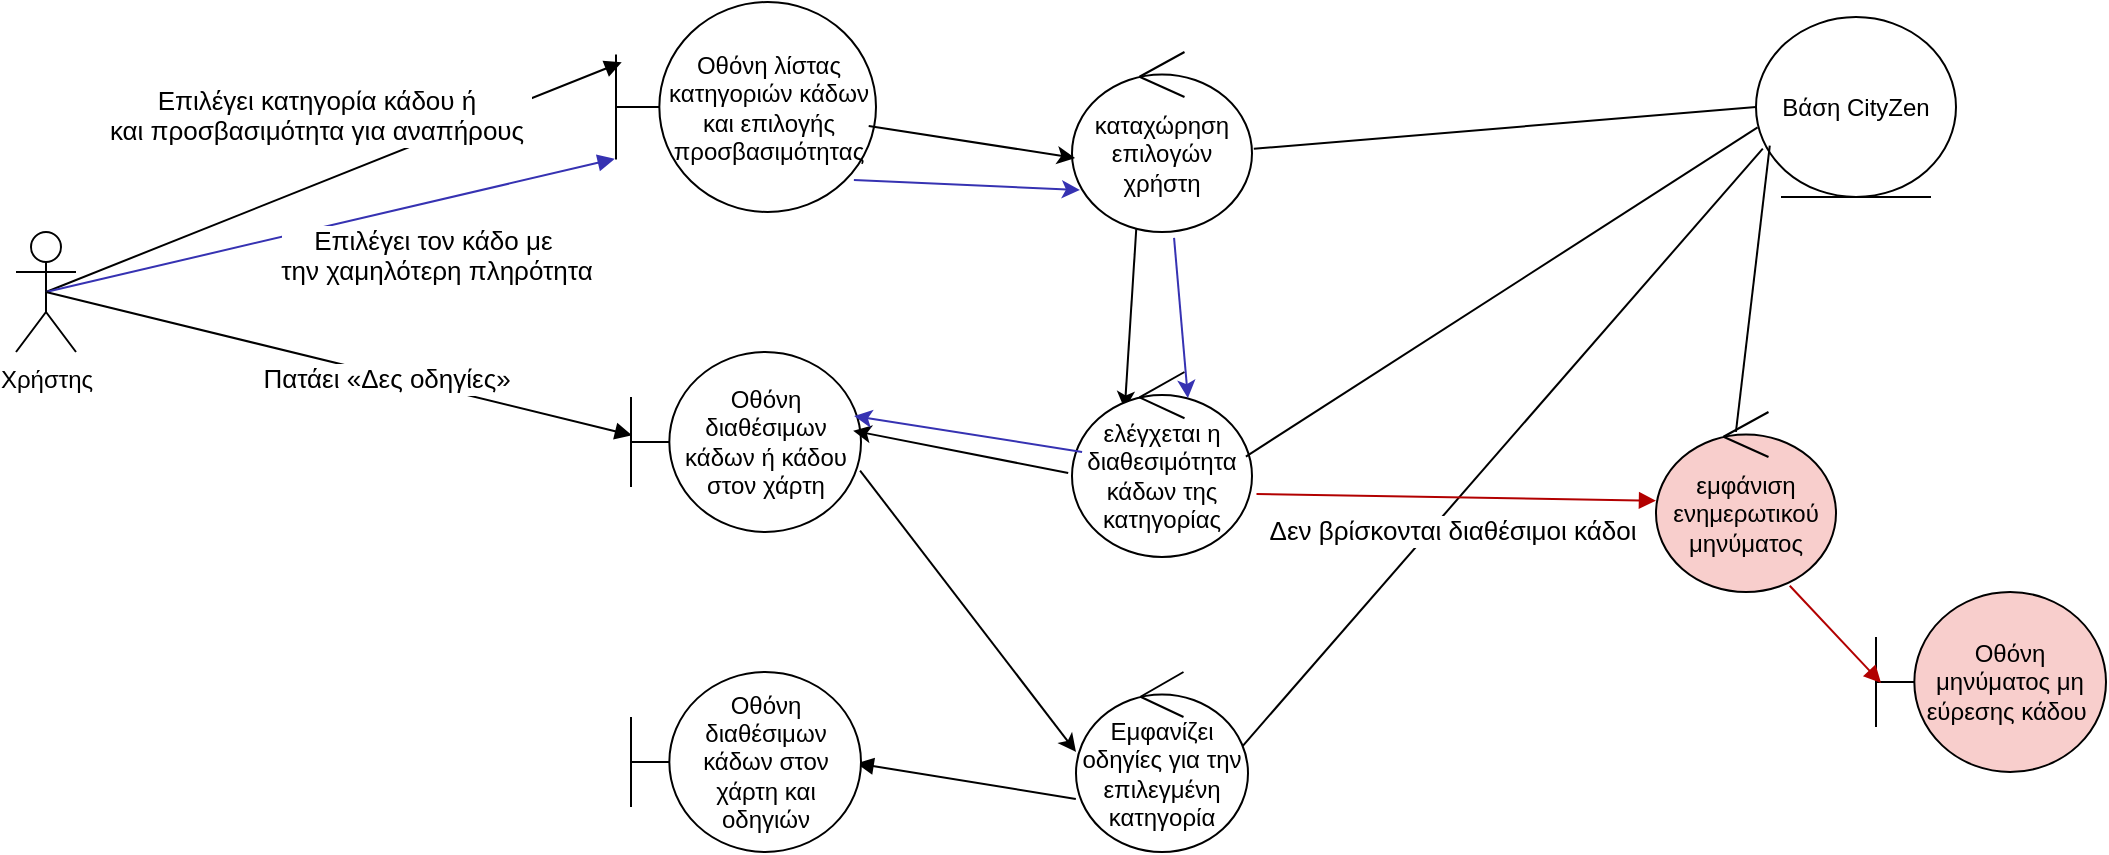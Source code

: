 <mxfile version="26.2.14">
  <diagram name="Page-1" id="x6-CYrECyi5-pf-__gki">
    <mxGraphModel dx="1246" dy="676" grid="1" gridSize="10" guides="1" tooltips="1" connect="1" arrows="1" fold="1" page="1" pageScale="1" pageWidth="850" pageHeight="1100" math="0" shadow="0">
      <root>
        <mxCell id="0" />
        <mxCell id="1" parent="0" />
        <mxCell id="gjuqq1LmkSKDXxjJxMWr-1" value="Χρήστης&lt;div&gt;&lt;br&gt;&lt;/div&gt;" style="shape=umlActor;verticalLabelPosition=bottom;verticalAlign=top;html=1;outlineConnect=0;" vertex="1" parent="1">
          <mxGeometry x="90" y="210" width="30" height="60" as="geometry" />
        </mxCell>
        <mxCell id="gjuqq1LmkSKDXxjJxMWr-2" value="Οθόνη λίστας κατηγοριών κάδων και επιλογής προσβασιμότητας" style="shape=umlBoundary;whiteSpace=wrap;html=1;" vertex="1" parent="1">
          <mxGeometry x="390" y="95" width="130" height="105" as="geometry" />
        </mxCell>
        <mxCell id="gjuqq1LmkSKDXxjJxMWr-5" value="Οθόνη διαθέσιμων κάδων ή κάδου στον χάρτη" style="shape=umlBoundary;whiteSpace=wrap;html=1;" vertex="1" parent="1">
          <mxGeometry x="397.5" y="270" width="115" height="90" as="geometry" />
        </mxCell>
        <mxCell id="gjuqq1LmkSKDXxjJxMWr-7" value="Εμφανίζει οδηγίες για την επιλεγμένη κατηγορία" style="ellipse;shape=umlControl;whiteSpace=wrap;html=1;" vertex="1" parent="1">
          <mxGeometry x="620" y="430" width="86" height="90" as="geometry" />
        </mxCell>
        <mxCell id="gjuqq1LmkSKDXxjJxMWr-8" value="" style="html=1;verticalAlign=bottom;endArrow=block;curved=0;rounded=0;exitX=-0.001;exitY=0.705;exitDx=0;exitDy=0;exitPerimeter=0;entryX=0.981;entryY=0.508;entryDx=0;entryDy=0;entryPerimeter=0;" edge="1" parent="1" source="gjuqq1LmkSKDXxjJxMWr-7" target="gjuqq1LmkSKDXxjJxMWr-9">
          <mxGeometry width="80" relative="1" as="geometry">
            <mxPoint x="155" y="150" as="sourcePoint" />
            <mxPoint x="510" y="400" as="targetPoint" />
          </mxGeometry>
        </mxCell>
        <mxCell id="gjuqq1LmkSKDXxjJxMWr-9" value="Οθόνη διαθέσιμων κάδων στον χάρτη και οδηγιών" style="shape=umlBoundary;whiteSpace=wrap;html=1;" vertex="1" parent="1">
          <mxGeometry x="397.5" y="430" width="115" height="90" as="geometry" />
        </mxCell>
        <mxCell id="gjuqq1LmkSKDXxjJxMWr-10" value="καταχώρηση επιλογών χρήστη" style="ellipse;shape=umlControl;whiteSpace=wrap;html=1;" vertex="1" parent="1">
          <mxGeometry x="618" y="120" width="90" height="90" as="geometry" />
        </mxCell>
        <mxCell id="gjuqq1LmkSKDXxjJxMWr-13" value="Βάση CityZen" style="ellipse;shape=umlEntity;whiteSpace=wrap;html=1;" vertex="1" parent="1">
          <mxGeometry x="960" y="102.5" width="100" height="90" as="geometry" />
        </mxCell>
        <mxCell id="gjuqq1LmkSKDXxjJxMWr-14" value="" style="endArrow=none;html=1;rounded=0;entryX=0;entryY=0.5;entryDx=0;entryDy=0;exitX=1.01;exitY=0.538;exitDx=0;exitDy=0;exitPerimeter=0;" edge="1" parent="1" source="gjuqq1LmkSKDXxjJxMWr-10" target="gjuqq1LmkSKDXxjJxMWr-13">
          <mxGeometry width="50" height="50" relative="1" as="geometry">
            <mxPoint x="697" y="151" as="sourcePoint" />
            <mxPoint x="974" y="53" as="targetPoint" />
          </mxGeometry>
        </mxCell>
        <mxCell id="gjuqq1LmkSKDXxjJxMWr-15" value="" style="endArrow=none;html=1;rounded=0;entryX=0.034;entryY=0.731;entryDx=0;entryDy=0;exitX=0.97;exitY=0.41;exitDx=0;exitDy=0;exitPerimeter=0;entryPerimeter=0;" edge="1" parent="1" source="gjuqq1LmkSKDXxjJxMWr-7" target="gjuqq1LmkSKDXxjJxMWr-13">
          <mxGeometry width="50" height="50" relative="1" as="geometry">
            <mxPoint x="757" y="161" as="sourcePoint" />
            <mxPoint x="910" y="105" as="targetPoint" />
          </mxGeometry>
        </mxCell>
        <mxCell id="gjuqq1LmkSKDXxjJxMWr-16" value="" style="endArrow=classic;html=1;rounded=0;exitX=0.972;exitY=0.59;exitDx=0;exitDy=0;exitPerimeter=0;entryX=0.017;entryY=0.589;entryDx=0;entryDy=0;entryPerimeter=0;" edge="1" parent="1" source="gjuqq1LmkSKDXxjJxMWr-2" target="gjuqq1LmkSKDXxjJxMWr-10">
          <mxGeometry width="50" height="50" relative="1" as="geometry">
            <mxPoint x="640" y="360" as="sourcePoint" />
            <mxPoint x="690" y="310" as="targetPoint" />
          </mxGeometry>
        </mxCell>
        <mxCell id="gjuqq1LmkSKDXxjJxMWr-17" value="" style="endArrow=classic;html=1;rounded=0;exitX=0.357;exitY=0.984;exitDx=0;exitDy=0;exitPerimeter=0;entryX=0.293;entryY=0.202;entryDx=0;entryDy=0;entryPerimeter=0;" edge="1" parent="1" source="gjuqq1LmkSKDXxjJxMWr-10" target="gjuqq1LmkSKDXxjJxMWr-19">
          <mxGeometry width="50" height="50" relative="1" as="geometry">
            <mxPoint x="526" y="167" as="sourcePoint" />
            <mxPoint x="600" y="240" as="targetPoint" />
          </mxGeometry>
        </mxCell>
        <mxCell id="gjuqq1LmkSKDXxjJxMWr-19" value="ελέγχεται η διαθεσιμότητα κάδων της κατηγορίας" style="ellipse;shape=umlControl;whiteSpace=wrap;html=1;" vertex="1" parent="1">
          <mxGeometry x="618" y="280" width="90" height="92.5" as="geometry" />
        </mxCell>
        <mxCell id="gjuqq1LmkSKDXxjJxMWr-20" value="" style="endArrow=classic;html=1;rounded=0;exitX=-0.021;exitY=0.546;exitDx=0;exitDy=0;exitPerimeter=0;entryX=0.966;entryY=0.437;entryDx=0;entryDy=0;entryPerimeter=0;" edge="1" parent="1" source="gjuqq1LmkSKDXxjJxMWr-19" target="gjuqq1LmkSKDXxjJxMWr-5">
          <mxGeometry width="50" height="50" relative="1" as="geometry">
            <mxPoint x="515" y="295" as="sourcePoint" />
            <mxPoint x="686" y="406" as="targetPoint" />
          </mxGeometry>
        </mxCell>
        <mxCell id="gjuqq1LmkSKDXxjJxMWr-22" value="&lt;font style=&quot;font-size: 13px;&quot;&gt;Δεν βρίσκονται διαθέσιμοι κάδοι&lt;/font&gt;" style="html=1;verticalAlign=bottom;endArrow=block;curved=0;rounded=0;fillColor=#e51400;strokeColor=#B20000;exitX=1.025;exitY=0.66;exitDx=0;exitDy=0;exitPerimeter=0;" edge="1" parent="1" source="gjuqq1LmkSKDXxjJxMWr-19" target="gjuqq1LmkSKDXxjJxMWr-42">
          <mxGeometry x="-0.019" y="-28" width="80" relative="1" as="geometry">
            <mxPoint x="756" y="602" as="sourcePoint" />
            <mxPoint x="920" y="360" as="targetPoint" />
            <mxPoint y="-1" as="offset" />
          </mxGeometry>
        </mxCell>
        <mxCell id="gjuqq1LmkSKDXxjJxMWr-23" value="Οθόνη μηνύματος μη εύρεσης κάδου&amp;nbsp;" style="shape=umlBoundary;whiteSpace=wrap;html=1;fillColor=#F8CECC;" vertex="1" parent="1">
          <mxGeometry x="1020" y="390" width="115" height="90" as="geometry" />
        </mxCell>
        <mxCell id="gjuqq1LmkSKDXxjJxMWr-24" value="" style="endArrow=none;html=1;rounded=0;exitX=0.966;exitY=0.457;exitDx=0;exitDy=0;exitPerimeter=0;entryX=0.008;entryY=0.613;entryDx=0;entryDy=0;entryPerimeter=0;" edge="1" parent="1" source="gjuqq1LmkSKDXxjJxMWr-19" target="gjuqq1LmkSKDXxjJxMWr-13">
          <mxGeometry width="50" height="50" relative="1" as="geometry">
            <mxPoint x="721" y="170" as="sourcePoint" />
            <mxPoint x="950" y="120" as="targetPoint" />
          </mxGeometry>
        </mxCell>
        <mxCell id="gjuqq1LmkSKDXxjJxMWr-25" value="&lt;font style=&quot;font-size: 13px;&quot;&gt;Επιλέγει κατηγορία κάδου ή&lt;/font&gt;&lt;div&gt;&lt;font style=&quot;font-size: 13px;&quot;&gt;&amp;nbsp;και προσβασιμότητα για αναπήρους&amp;nbsp;&lt;/font&gt;&lt;/div&gt;" style="html=1;verticalAlign=bottom;endArrow=block;curved=0;rounded=0;exitX=0.5;exitY=0.5;exitDx=0;exitDy=0;exitPerimeter=0;entryX=0.022;entryY=0.287;entryDx=0;entryDy=0;entryPerimeter=0;" edge="1" parent="1" source="gjuqq1LmkSKDXxjJxMWr-1" target="gjuqq1LmkSKDXxjJxMWr-2">
          <mxGeometry x="-0.024" y="15" width="80" relative="1" as="geometry">
            <mxPoint x="110" y="210" as="sourcePoint" />
            <mxPoint x="390" y="129" as="targetPoint" />
            <mxPoint as="offset" />
          </mxGeometry>
        </mxCell>
        <mxCell id="gjuqq1LmkSKDXxjJxMWr-26" value="&lt;font style=&quot;font-size: 13px;&quot;&gt;Επιλέγει τον κάδο με&amp;nbsp;&lt;/font&gt;&lt;div&gt;&lt;font style=&quot;font-size: 13px;&quot;&gt;την χαμηλότερη πληρότητα&lt;/font&gt;&lt;/div&gt;" style="html=1;verticalAlign=bottom;endArrow=block;curved=0;rounded=0;fillColor=#e51400;strokeColor=#3632B2;exitX=0.5;exitY=0.5;exitDx=0;exitDy=0;exitPerimeter=0;entryX=-0.005;entryY=0.747;entryDx=0;entryDy=0;entryPerimeter=0;" edge="1" parent="1" source="gjuqq1LmkSKDXxjJxMWr-1" target="gjuqq1LmkSKDXxjJxMWr-2">
          <mxGeometry x="0.3" y="-44" width="80" relative="1" as="geometry">
            <mxPoint x="110" y="150" as="sourcePoint" />
            <mxPoint x="321" y="145" as="targetPoint" />
            <mxPoint as="offset" />
          </mxGeometry>
        </mxCell>
        <mxCell id="gjuqq1LmkSKDXxjJxMWr-32" value="&lt;font style=&quot;font-size: 13px;&quot;&gt;Πατάει&amp;nbsp;&lt;span style=&quot;background-color: light-dark(#ffffff, var(--ge-dark-color, #121212));&quot;&gt;«Δες οδηγίες»&lt;/span&gt;&lt;/font&gt;" style="html=1;verticalAlign=bottom;endArrow=block;curved=0;rounded=0;exitX=0.5;exitY=0.5;exitDx=0;exitDy=0;exitPerimeter=0;entryX=0.004;entryY=0.463;entryDx=0;entryDy=0;entryPerimeter=0;" edge="1" parent="1" source="gjuqq1LmkSKDXxjJxMWr-1" target="gjuqq1LmkSKDXxjJxMWr-5">
          <mxGeometry x="0.179" y="-12" width="80" relative="1" as="geometry">
            <mxPoint x="133" y="126" as="sourcePoint" />
            <mxPoint x="399" y="155" as="targetPoint" />
            <mxPoint as="offset" />
          </mxGeometry>
        </mxCell>
        <mxCell id="gjuqq1LmkSKDXxjJxMWr-33" value="" style="endArrow=classic;html=1;rounded=0;exitX=0.996;exitY=0.659;exitDx=0;exitDy=0;exitPerimeter=0;entryX=0;entryY=0.444;entryDx=0;entryDy=0;entryPerimeter=0;" edge="1" parent="1" source="gjuqq1LmkSKDXxjJxMWr-5" target="gjuqq1LmkSKDXxjJxMWr-7">
          <mxGeometry width="50" height="50" relative="1" as="geometry">
            <mxPoint x="638" y="298" as="sourcePoint" />
            <mxPoint x="627" y="460" as="targetPoint" />
          </mxGeometry>
        </mxCell>
        <mxCell id="gjuqq1LmkSKDXxjJxMWr-42" value="εμφάνιση ενημερωτικού μηνύματος" style="ellipse;shape=umlControl;whiteSpace=wrap;html=1;fillColor=#F8CECC;" vertex="1" parent="1">
          <mxGeometry x="910" y="300" width="90" height="90" as="geometry" />
        </mxCell>
        <mxCell id="gjuqq1LmkSKDXxjJxMWr-43" value="" style="endArrow=none;html=1;rounded=0;exitX=0.444;exitY=0.111;exitDx=0;exitDy=0;exitPerimeter=0;entryX=0.069;entryY=0.715;entryDx=0;entryDy=0;entryPerimeter=0;" edge="1" parent="1" source="gjuqq1LmkSKDXxjJxMWr-42" target="gjuqq1LmkSKDXxjJxMWr-13">
          <mxGeometry width="50" height="50" relative="1" as="geometry">
            <mxPoint x="715" y="322" as="sourcePoint" />
            <mxPoint x="971" y="168" as="targetPoint" />
          </mxGeometry>
        </mxCell>
        <mxCell id="gjuqq1LmkSKDXxjJxMWr-44" value="" style="html=1;verticalAlign=bottom;endArrow=block;curved=0;rounded=0;fillColor=#e51400;strokeColor=#B20000;exitX=0.743;exitY=0.965;exitDx=0;exitDy=0;exitPerimeter=0;entryX=0.022;entryY=0.505;entryDx=0;entryDy=0;entryPerimeter=0;" edge="1" parent="1" source="gjuqq1LmkSKDXxjJxMWr-42" target="gjuqq1LmkSKDXxjJxMWr-23">
          <mxGeometry x="-0.019" y="-28" width="80" relative="1" as="geometry">
            <mxPoint x="720" y="341" as="sourcePoint" />
            <mxPoint x="870" y="352" as="targetPoint" />
            <mxPoint y="-1" as="offset" />
          </mxGeometry>
        </mxCell>
        <mxCell id="gjuqq1LmkSKDXxjJxMWr-45" value="" style="endArrow=classic;html=1;rounded=0;entryX=0.044;entryY=0.767;entryDx=0;entryDy=0;entryPerimeter=0;exitX=0.915;exitY=0.848;exitDx=0;exitDy=0;exitPerimeter=0;strokeColor=#3632B2;" edge="1" parent="1" source="gjuqq1LmkSKDXxjJxMWr-2" target="gjuqq1LmkSKDXxjJxMWr-10">
          <mxGeometry width="50" height="50" relative="1" as="geometry">
            <mxPoint x="526" y="167" as="sourcePoint" />
            <mxPoint x="630" y="183" as="targetPoint" />
          </mxGeometry>
        </mxCell>
        <mxCell id="gjuqq1LmkSKDXxjJxMWr-46" value="" style="endArrow=classic;html=1;rounded=0;entryX=0.644;entryY=0.141;entryDx=0;entryDy=0;entryPerimeter=0;exitX=0.567;exitY=1.033;exitDx=0;exitDy=0;exitPerimeter=0;strokeColor=#3632B2;" edge="1" parent="1" source="gjuqq1LmkSKDXxjJxMWr-10" target="gjuqq1LmkSKDXxjJxMWr-19">
          <mxGeometry width="50" height="50" relative="1" as="geometry">
            <mxPoint x="519" y="194" as="sourcePoint" />
            <mxPoint x="632" y="199" as="targetPoint" />
          </mxGeometry>
        </mxCell>
        <mxCell id="gjuqq1LmkSKDXxjJxMWr-47" value="" style="endArrow=classic;html=1;rounded=0;entryX=0.97;entryY=0.356;entryDx=0;entryDy=0;entryPerimeter=0;exitX=0.056;exitY=0.432;exitDx=0;exitDy=0;exitPerimeter=0;strokeColor=#3632B2;" edge="1" parent="1" source="gjuqq1LmkSKDXxjJxMWr-19" target="gjuqq1LmkSKDXxjJxMWr-5">
          <mxGeometry width="50" height="50" relative="1" as="geometry">
            <mxPoint x="679" y="223" as="sourcePoint" />
            <mxPoint x="686" y="303" as="targetPoint" />
          </mxGeometry>
        </mxCell>
      </root>
    </mxGraphModel>
  </diagram>
</mxfile>
